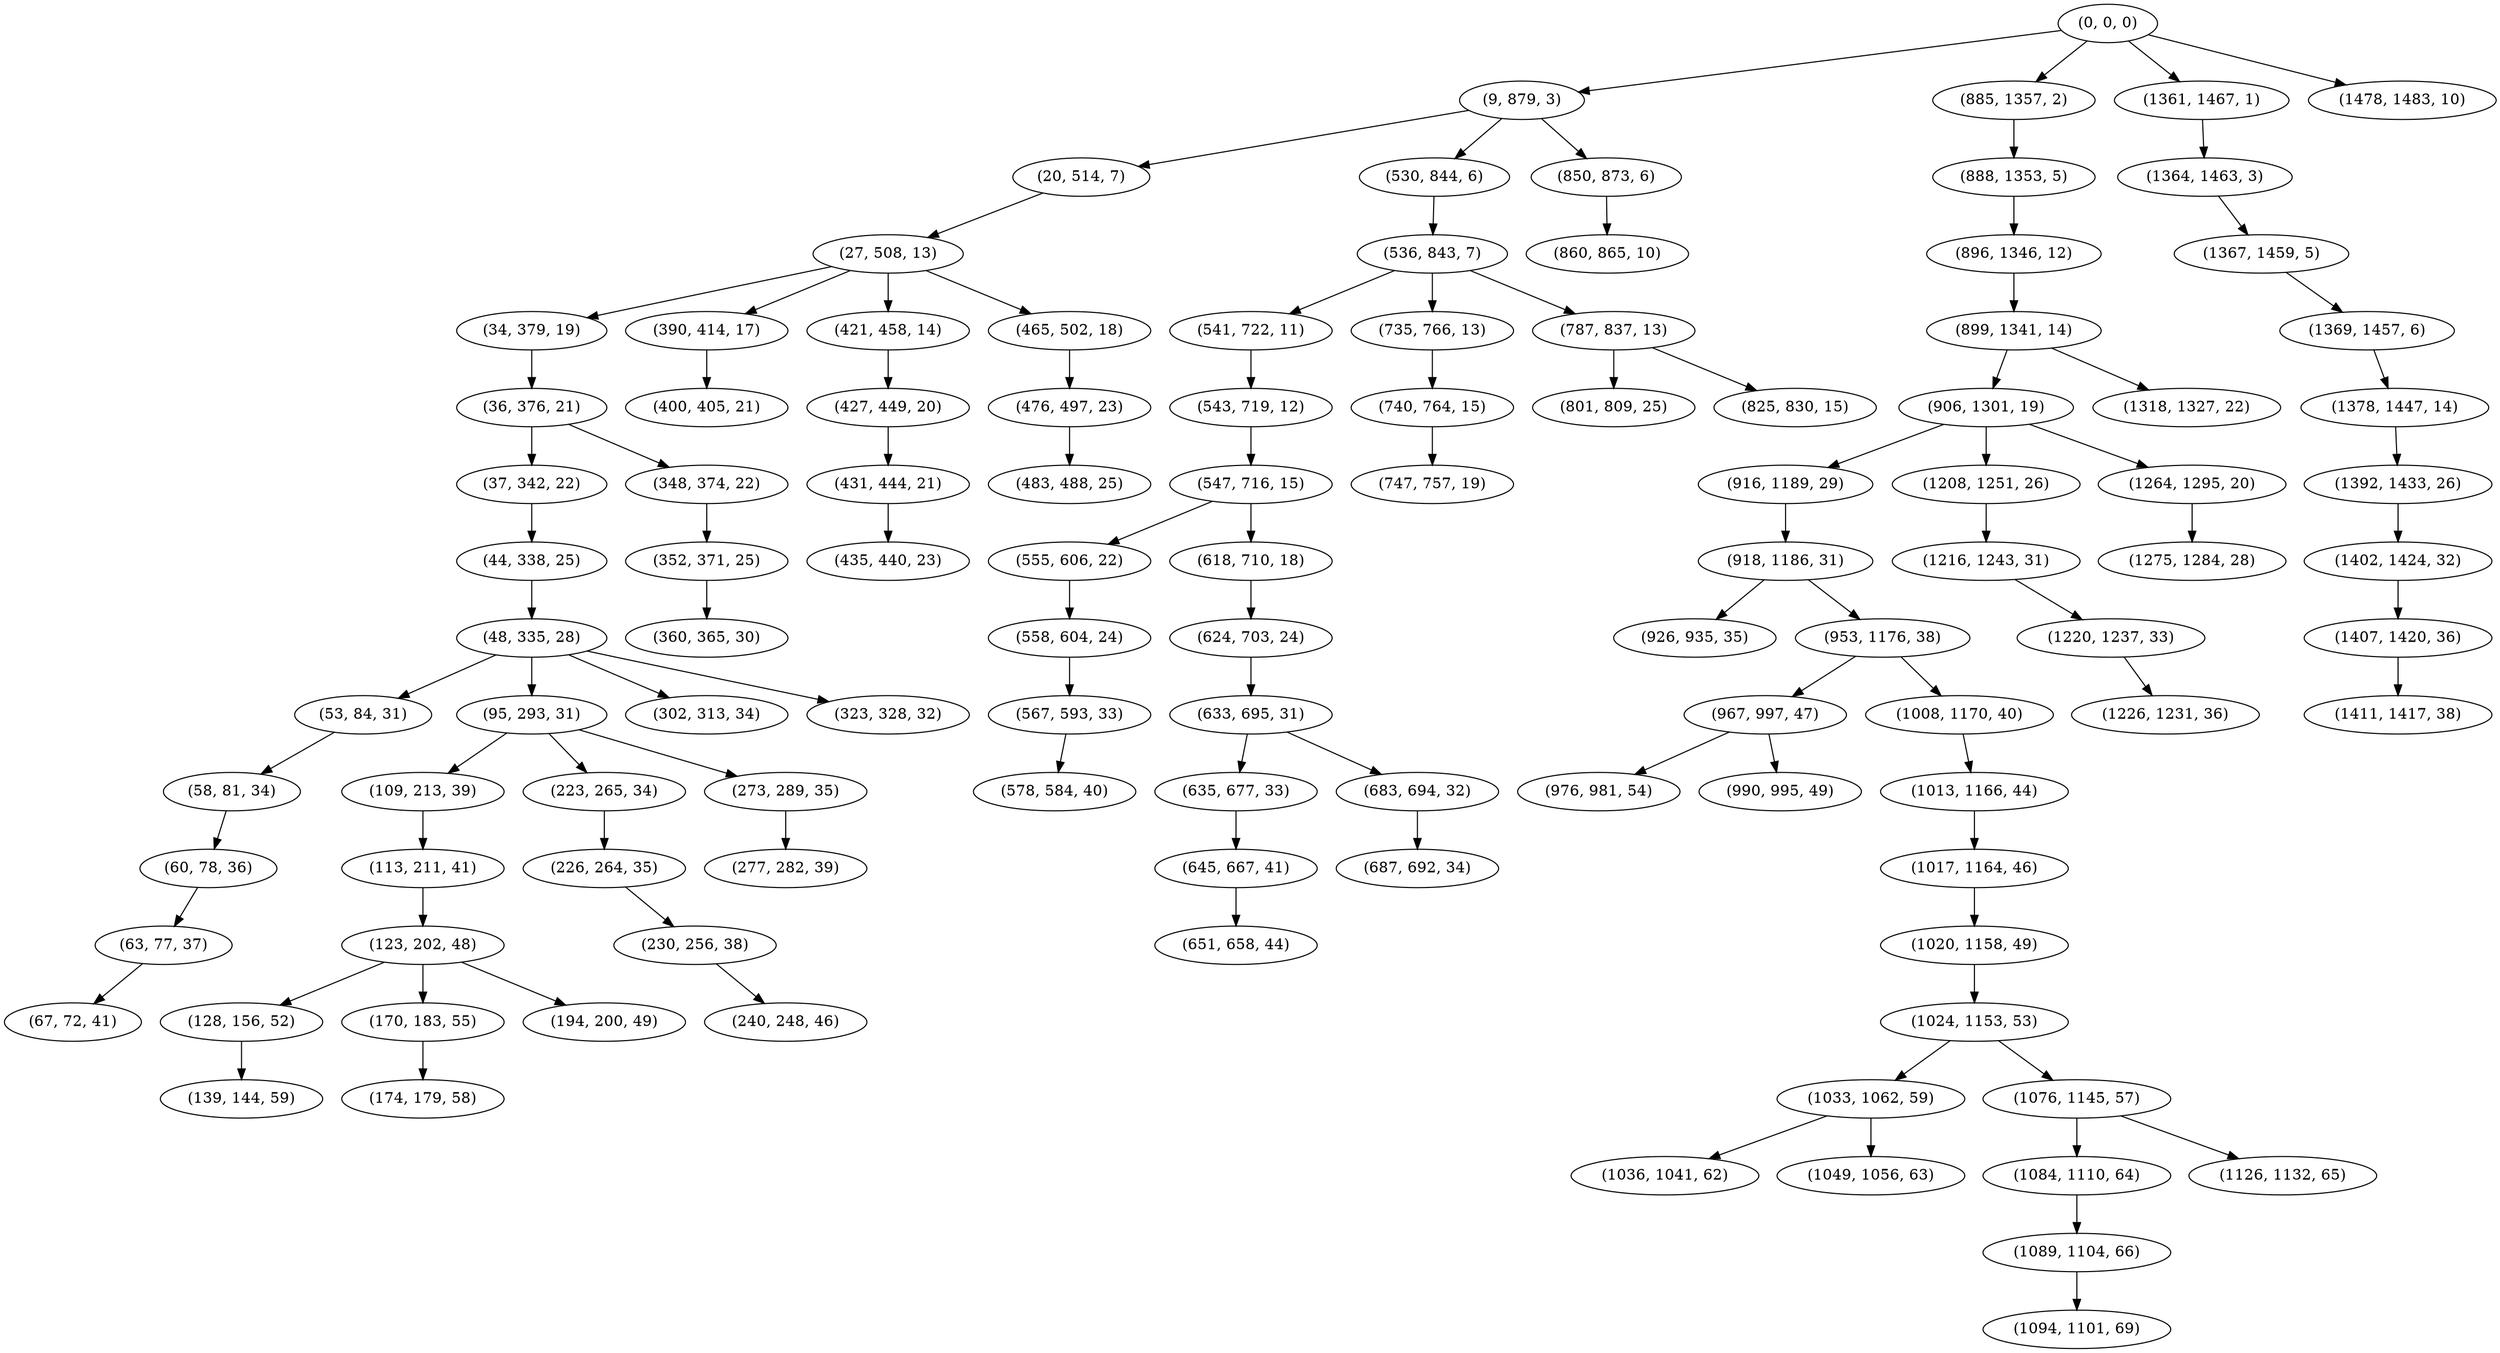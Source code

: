 digraph tree {
    "(0, 0, 0)";
    "(9, 879, 3)";
    "(20, 514, 7)";
    "(27, 508, 13)";
    "(34, 379, 19)";
    "(36, 376, 21)";
    "(37, 342, 22)";
    "(44, 338, 25)";
    "(48, 335, 28)";
    "(53, 84, 31)";
    "(58, 81, 34)";
    "(60, 78, 36)";
    "(63, 77, 37)";
    "(67, 72, 41)";
    "(95, 293, 31)";
    "(109, 213, 39)";
    "(113, 211, 41)";
    "(123, 202, 48)";
    "(128, 156, 52)";
    "(139, 144, 59)";
    "(170, 183, 55)";
    "(174, 179, 58)";
    "(194, 200, 49)";
    "(223, 265, 34)";
    "(226, 264, 35)";
    "(230, 256, 38)";
    "(240, 248, 46)";
    "(273, 289, 35)";
    "(277, 282, 39)";
    "(302, 313, 34)";
    "(323, 328, 32)";
    "(348, 374, 22)";
    "(352, 371, 25)";
    "(360, 365, 30)";
    "(390, 414, 17)";
    "(400, 405, 21)";
    "(421, 458, 14)";
    "(427, 449, 20)";
    "(431, 444, 21)";
    "(435, 440, 23)";
    "(465, 502, 18)";
    "(476, 497, 23)";
    "(483, 488, 25)";
    "(530, 844, 6)";
    "(536, 843, 7)";
    "(541, 722, 11)";
    "(543, 719, 12)";
    "(547, 716, 15)";
    "(555, 606, 22)";
    "(558, 604, 24)";
    "(567, 593, 33)";
    "(578, 584, 40)";
    "(618, 710, 18)";
    "(624, 703, 24)";
    "(633, 695, 31)";
    "(635, 677, 33)";
    "(645, 667, 41)";
    "(651, 658, 44)";
    "(683, 694, 32)";
    "(687, 692, 34)";
    "(735, 766, 13)";
    "(740, 764, 15)";
    "(747, 757, 19)";
    "(787, 837, 13)";
    "(801, 809, 25)";
    "(825, 830, 15)";
    "(850, 873, 6)";
    "(860, 865, 10)";
    "(885, 1357, 2)";
    "(888, 1353, 5)";
    "(896, 1346, 12)";
    "(899, 1341, 14)";
    "(906, 1301, 19)";
    "(916, 1189, 29)";
    "(918, 1186, 31)";
    "(926, 935, 35)";
    "(953, 1176, 38)";
    "(967, 997, 47)";
    "(976, 981, 54)";
    "(990, 995, 49)";
    "(1008, 1170, 40)";
    "(1013, 1166, 44)";
    "(1017, 1164, 46)";
    "(1020, 1158, 49)";
    "(1024, 1153, 53)";
    "(1033, 1062, 59)";
    "(1036, 1041, 62)";
    "(1049, 1056, 63)";
    "(1076, 1145, 57)";
    "(1084, 1110, 64)";
    "(1089, 1104, 66)";
    "(1094, 1101, 69)";
    "(1126, 1132, 65)";
    "(1208, 1251, 26)";
    "(1216, 1243, 31)";
    "(1220, 1237, 33)";
    "(1226, 1231, 36)";
    "(1264, 1295, 20)";
    "(1275, 1284, 28)";
    "(1318, 1327, 22)";
    "(1361, 1467, 1)";
    "(1364, 1463, 3)";
    "(1367, 1459, 5)";
    "(1369, 1457, 6)";
    "(1378, 1447, 14)";
    "(1392, 1433, 26)";
    "(1402, 1424, 32)";
    "(1407, 1420, 36)";
    "(1411, 1417, 38)";
    "(1478, 1483, 10)";
    "(0, 0, 0)" -> "(9, 879, 3)";
    "(0, 0, 0)" -> "(885, 1357, 2)";
    "(0, 0, 0)" -> "(1361, 1467, 1)";
    "(0, 0, 0)" -> "(1478, 1483, 10)";
    "(9, 879, 3)" -> "(20, 514, 7)";
    "(9, 879, 3)" -> "(530, 844, 6)";
    "(9, 879, 3)" -> "(850, 873, 6)";
    "(20, 514, 7)" -> "(27, 508, 13)";
    "(27, 508, 13)" -> "(34, 379, 19)";
    "(27, 508, 13)" -> "(390, 414, 17)";
    "(27, 508, 13)" -> "(421, 458, 14)";
    "(27, 508, 13)" -> "(465, 502, 18)";
    "(34, 379, 19)" -> "(36, 376, 21)";
    "(36, 376, 21)" -> "(37, 342, 22)";
    "(36, 376, 21)" -> "(348, 374, 22)";
    "(37, 342, 22)" -> "(44, 338, 25)";
    "(44, 338, 25)" -> "(48, 335, 28)";
    "(48, 335, 28)" -> "(53, 84, 31)";
    "(48, 335, 28)" -> "(95, 293, 31)";
    "(48, 335, 28)" -> "(302, 313, 34)";
    "(48, 335, 28)" -> "(323, 328, 32)";
    "(53, 84, 31)" -> "(58, 81, 34)";
    "(58, 81, 34)" -> "(60, 78, 36)";
    "(60, 78, 36)" -> "(63, 77, 37)";
    "(63, 77, 37)" -> "(67, 72, 41)";
    "(95, 293, 31)" -> "(109, 213, 39)";
    "(95, 293, 31)" -> "(223, 265, 34)";
    "(95, 293, 31)" -> "(273, 289, 35)";
    "(109, 213, 39)" -> "(113, 211, 41)";
    "(113, 211, 41)" -> "(123, 202, 48)";
    "(123, 202, 48)" -> "(128, 156, 52)";
    "(123, 202, 48)" -> "(170, 183, 55)";
    "(123, 202, 48)" -> "(194, 200, 49)";
    "(128, 156, 52)" -> "(139, 144, 59)";
    "(170, 183, 55)" -> "(174, 179, 58)";
    "(223, 265, 34)" -> "(226, 264, 35)";
    "(226, 264, 35)" -> "(230, 256, 38)";
    "(230, 256, 38)" -> "(240, 248, 46)";
    "(273, 289, 35)" -> "(277, 282, 39)";
    "(348, 374, 22)" -> "(352, 371, 25)";
    "(352, 371, 25)" -> "(360, 365, 30)";
    "(390, 414, 17)" -> "(400, 405, 21)";
    "(421, 458, 14)" -> "(427, 449, 20)";
    "(427, 449, 20)" -> "(431, 444, 21)";
    "(431, 444, 21)" -> "(435, 440, 23)";
    "(465, 502, 18)" -> "(476, 497, 23)";
    "(476, 497, 23)" -> "(483, 488, 25)";
    "(530, 844, 6)" -> "(536, 843, 7)";
    "(536, 843, 7)" -> "(541, 722, 11)";
    "(536, 843, 7)" -> "(735, 766, 13)";
    "(536, 843, 7)" -> "(787, 837, 13)";
    "(541, 722, 11)" -> "(543, 719, 12)";
    "(543, 719, 12)" -> "(547, 716, 15)";
    "(547, 716, 15)" -> "(555, 606, 22)";
    "(547, 716, 15)" -> "(618, 710, 18)";
    "(555, 606, 22)" -> "(558, 604, 24)";
    "(558, 604, 24)" -> "(567, 593, 33)";
    "(567, 593, 33)" -> "(578, 584, 40)";
    "(618, 710, 18)" -> "(624, 703, 24)";
    "(624, 703, 24)" -> "(633, 695, 31)";
    "(633, 695, 31)" -> "(635, 677, 33)";
    "(633, 695, 31)" -> "(683, 694, 32)";
    "(635, 677, 33)" -> "(645, 667, 41)";
    "(645, 667, 41)" -> "(651, 658, 44)";
    "(683, 694, 32)" -> "(687, 692, 34)";
    "(735, 766, 13)" -> "(740, 764, 15)";
    "(740, 764, 15)" -> "(747, 757, 19)";
    "(787, 837, 13)" -> "(801, 809, 25)";
    "(787, 837, 13)" -> "(825, 830, 15)";
    "(850, 873, 6)" -> "(860, 865, 10)";
    "(885, 1357, 2)" -> "(888, 1353, 5)";
    "(888, 1353, 5)" -> "(896, 1346, 12)";
    "(896, 1346, 12)" -> "(899, 1341, 14)";
    "(899, 1341, 14)" -> "(906, 1301, 19)";
    "(899, 1341, 14)" -> "(1318, 1327, 22)";
    "(906, 1301, 19)" -> "(916, 1189, 29)";
    "(906, 1301, 19)" -> "(1208, 1251, 26)";
    "(906, 1301, 19)" -> "(1264, 1295, 20)";
    "(916, 1189, 29)" -> "(918, 1186, 31)";
    "(918, 1186, 31)" -> "(926, 935, 35)";
    "(918, 1186, 31)" -> "(953, 1176, 38)";
    "(953, 1176, 38)" -> "(967, 997, 47)";
    "(953, 1176, 38)" -> "(1008, 1170, 40)";
    "(967, 997, 47)" -> "(976, 981, 54)";
    "(967, 997, 47)" -> "(990, 995, 49)";
    "(1008, 1170, 40)" -> "(1013, 1166, 44)";
    "(1013, 1166, 44)" -> "(1017, 1164, 46)";
    "(1017, 1164, 46)" -> "(1020, 1158, 49)";
    "(1020, 1158, 49)" -> "(1024, 1153, 53)";
    "(1024, 1153, 53)" -> "(1033, 1062, 59)";
    "(1024, 1153, 53)" -> "(1076, 1145, 57)";
    "(1033, 1062, 59)" -> "(1036, 1041, 62)";
    "(1033, 1062, 59)" -> "(1049, 1056, 63)";
    "(1076, 1145, 57)" -> "(1084, 1110, 64)";
    "(1076, 1145, 57)" -> "(1126, 1132, 65)";
    "(1084, 1110, 64)" -> "(1089, 1104, 66)";
    "(1089, 1104, 66)" -> "(1094, 1101, 69)";
    "(1208, 1251, 26)" -> "(1216, 1243, 31)";
    "(1216, 1243, 31)" -> "(1220, 1237, 33)";
    "(1220, 1237, 33)" -> "(1226, 1231, 36)";
    "(1264, 1295, 20)" -> "(1275, 1284, 28)";
    "(1361, 1467, 1)" -> "(1364, 1463, 3)";
    "(1364, 1463, 3)" -> "(1367, 1459, 5)";
    "(1367, 1459, 5)" -> "(1369, 1457, 6)";
    "(1369, 1457, 6)" -> "(1378, 1447, 14)";
    "(1378, 1447, 14)" -> "(1392, 1433, 26)";
    "(1392, 1433, 26)" -> "(1402, 1424, 32)";
    "(1402, 1424, 32)" -> "(1407, 1420, 36)";
    "(1407, 1420, 36)" -> "(1411, 1417, 38)";
}
